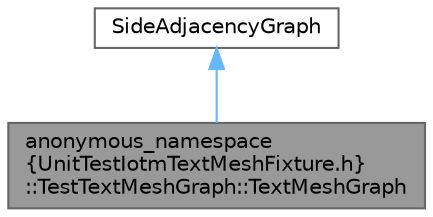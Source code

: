 digraph "anonymous_namespace{UnitTestIotmTextMeshFixture.h}::TestTextMeshGraph::TextMeshGraph"
{
 // INTERACTIVE_SVG=YES
 // LATEX_PDF_SIZE
  bgcolor="transparent";
  edge [fontname=Helvetica,fontsize=10,labelfontname=Helvetica,labelfontsize=10];
  node [fontname=Helvetica,fontsize=10,shape=box,height=0.2,width=0.4];
  Node1 [id="Node000001",label="anonymous_namespace\l\{UnitTestIotmTextMeshFixture.h\}\l::TestTextMeshGraph::TextMeshGraph",height=0.2,width=0.4,color="gray40", fillcolor="grey60", style="filled", fontcolor="black",tooltip=" "];
  Node2 -> Node1 [id="edge1_Node000001_Node000002",dir="back",color="steelblue1",style="solid",tooltip=" "];
  Node2 [id="Node000002",label="SideAdjacencyGraph",height=0.2,width=0.4,color="gray40", fillcolor="white", style="filled",URL="$classIotm_1_1text__mesh_1_1SideAdjacencyGraph.html",tooltip=" "];
}
